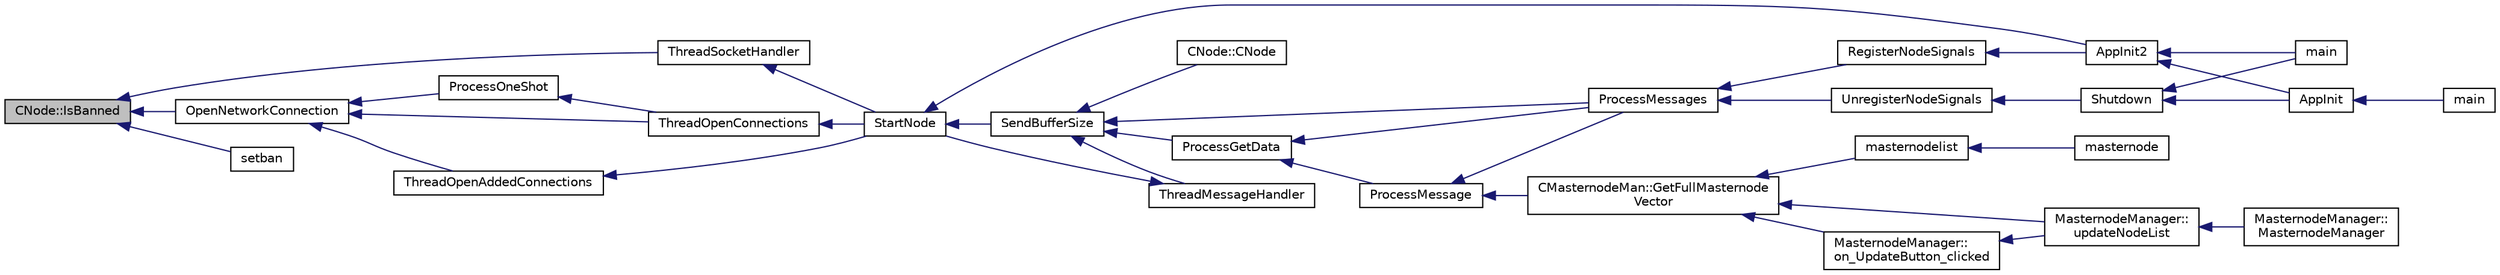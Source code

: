 digraph "CNode::IsBanned"
{
  edge [fontname="Helvetica",fontsize="10",labelfontname="Helvetica",labelfontsize="10"];
  node [fontname="Helvetica",fontsize="10",shape=record];
  rankdir="LR";
  Node625 [label="CNode::IsBanned",height=0.2,width=0.4,color="black", fillcolor="grey75", style="filled", fontcolor="black"];
  Node625 -> Node626 [dir="back",color="midnightblue",fontsize="10",style="solid",fontname="Helvetica"];
  Node626 [label="ThreadSocketHandler",height=0.2,width=0.4,color="black", fillcolor="white", style="filled",URL="$dd/d84/net_8cpp.html#aa1111c12121e039bbd8eedb556e4514a"];
  Node626 -> Node627 [dir="back",color="midnightblue",fontsize="10",style="solid",fontname="Helvetica"];
  Node627 [label="StartNode",height=0.2,width=0.4,color="black", fillcolor="white", style="filled",URL="$d7/d97/net_8h.html#a9396d8054e8f74959e9391871aaddde0"];
  Node627 -> Node628 [dir="back",color="midnightblue",fontsize="10",style="solid",fontname="Helvetica"];
  Node628 [label="AppInit2",height=0.2,width=0.4,color="black", fillcolor="white", style="filled",URL="$d8/dc0/init_8h.html#a1a4c1bfbf6ba1db77e988b89b9cadfd3",tooltip="Initialize ion. "];
  Node628 -> Node629 [dir="back",color="midnightblue",fontsize="10",style="solid",fontname="Helvetica"];
  Node629 [label="AppInit",height=0.2,width=0.4,color="black", fillcolor="white", style="filled",URL="$d4/d35/iond_8cpp.html#ac59316b767e6984e1285f0531275286b"];
  Node629 -> Node630 [dir="back",color="midnightblue",fontsize="10",style="solid",fontname="Helvetica"];
  Node630 [label="main",height=0.2,width=0.4,color="black", fillcolor="white", style="filled",URL="$d4/d35/iond_8cpp.html#a0ddf1224851353fc92bfbff6f499fa97"];
  Node628 -> Node631 [dir="back",color="midnightblue",fontsize="10",style="solid",fontname="Helvetica"];
  Node631 [label="main",height=0.2,width=0.4,color="black", fillcolor="white", style="filled",URL="$d5/d2d/ion_8cpp.html#a0ddf1224851353fc92bfbff6f499fa97"];
  Node627 -> Node632 [dir="back",color="midnightblue",fontsize="10",style="solid",fontname="Helvetica"];
  Node632 [label="SendBufferSize",height=0.2,width=0.4,color="black", fillcolor="white", style="filled",URL="$d7/d97/net_8h.html#a13f289d6233bd32b78a38793f76bdccb"];
  Node632 -> Node633 [dir="back",color="midnightblue",fontsize="10",style="solid",fontname="Helvetica"];
  Node633 [label="ProcessGetData",height=0.2,width=0.4,color="black", fillcolor="white", style="filled",URL="$df/d0a/main_8cpp.html#a3be415b83ecfe1f4215e0bd28c3b1eec"];
  Node633 -> Node634 [dir="back",color="midnightblue",fontsize="10",style="solid",fontname="Helvetica"];
  Node634 [label="ProcessMessage",height=0.2,width=0.4,color="black", fillcolor="white", style="filled",URL="$df/d0a/main_8cpp.html#a8ba92b1a4bce3c835e887a9073d17d8e"];
  Node634 -> Node635 [dir="back",color="midnightblue",fontsize="10",style="solid",fontname="Helvetica"];
  Node635 [label="ProcessMessages",height=0.2,width=0.4,color="black", fillcolor="white", style="filled",URL="$d4/dbf/main_8h.html#a196f9318f02448b85b28d612698934fd"];
  Node635 -> Node636 [dir="back",color="midnightblue",fontsize="10",style="solid",fontname="Helvetica"];
  Node636 [label="RegisterNodeSignals",height=0.2,width=0.4,color="black", fillcolor="white", style="filled",URL="$d4/dbf/main_8h.html#ab02615ff65f91d69f8d786ec900baa8a",tooltip="Register with a network node to receive its signals. "];
  Node636 -> Node628 [dir="back",color="midnightblue",fontsize="10",style="solid",fontname="Helvetica"];
  Node635 -> Node637 [dir="back",color="midnightblue",fontsize="10",style="solid",fontname="Helvetica"];
  Node637 [label="UnregisterNodeSignals",height=0.2,width=0.4,color="black", fillcolor="white", style="filled",URL="$d4/dbf/main_8h.html#a3ef0cc6e9d9d6435ee2a5569244d6ebd",tooltip="Unregister a network node. "];
  Node637 -> Node638 [dir="back",color="midnightblue",fontsize="10",style="solid",fontname="Helvetica"];
  Node638 [label="Shutdown",height=0.2,width=0.4,color="black", fillcolor="white", style="filled",URL="$d8/dc0/init_8h.html#ac5f038c2b480cf9ef5e19e3eba8dbaf9"];
  Node638 -> Node629 [dir="back",color="midnightblue",fontsize="10",style="solid",fontname="Helvetica"];
  Node638 -> Node631 [dir="back",color="midnightblue",fontsize="10",style="solid",fontname="Helvetica"];
  Node634 -> Node639 [dir="back",color="midnightblue",fontsize="10",style="solid",fontname="Helvetica"];
  Node639 [label="CMasternodeMan::GetFullMasternode\lVector",height=0.2,width=0.4,color="black", fillcolor="white", style="filled",URL="$dc/d6b/class_c_masternode_man.html#ab39e213a7601e1bef2eba1d5d63206f5"];
  Node639 -> Node640 [dir="back",color="midnightblue",fontsize="10",style="solid",fontname="Helvetica"];
  Node640 [label="MasternodeManager::\lupdateNodeList",height=0.2,width=0.4,color="black", fillcolor="white", style="filled",URL="$d9/d70/class_masternode_manager.html#a5485a8bd6ccf673027165cc1207dfae9"];
  Node640 -> Node641 [dir="back",color="midnightblue",fontsize="10",style="solid",fontname="Helvetica"];
  Node641 [label="MasternodeManager::\lMasternodeManager",height=0.2,width=0.4,color="black", fillcolor="white", style="filled",URL="$d9/d70/class_masternode_manager.html#ad18cb99065e056e6b791e2356de826bf"];
  Node639 -> Node642 [dir="back",color="midnightblue",fontsize="10",style="solid",fontname="Helvetica"];
  Node642 [label="MasternodeManager::\lon_UpdateButton_clicked",height=0.2,width=0.4,color="black", fillcolor="white", style="filled",URL="$d9/d70/class_masternode_manager.html#ae8d07b4d869e3eb09fe1be445eff0430"];
  Node642 -> Node640 [dir="back",color="midnightblue",fontsize="10",style="solid",fontname="Helvetica"];
  Node639 -> Node643 [dir="back",color="midnightblue",fontsize="10",style="solid",fontname="Helvetica"];
  Node643 [label="masternodelist",height=0.2,width=0.4,color="black", fillcolor="white", style="filled",URL="$d5/d6b/rpcstashedsend_8cpp.html#a3a7ed7e37f21eb2912afc6e776f7236c"];
  Node643 -> Node644 [dir="back",color="midnightblue",fontsize="10",style="solid",fontname="Helvetica"];
  Node644 [label="masternode",height=0.2,width=0.4,color="black", fillcolor="white", style="filled",URL="$d5/d6b/rpcstashedsend_8cpp.html#a30609e443aeb47c29ed0878d16b1b5e1"];
  Node633 -> Node635 [dir="back",color="midnightblue",fontsize="10",style="solid",fontname="Helvetica"];
  Node632 -> Node635 [dir="back",color="midnightblue",fontsize="10",style="solid",fontname="Helvetica"];
  Node632 -> Node645 [dir="back",color="midnightblue",fontsize="10",style="solid",fontname="Helvetica"];
  Node645 [label="ThreadMessageHandler",height=0.2,width=0.4,color="black", fillcolor="white", style="filled",URL="$dd/d84/net_8cpp.html#a379b0d3521bdd62ac296f219d70c4e30"];
  Node645 -> Node627 [dir="back",color="midnightblue",fontsize="10",style="solid",fontname="Helvetica"];
  Node632 -> Node646 [dir="back",color="midnightblue",fontsize="10",style="solid",fontname="Helvetica"];
  Node646 [label="CNode::CNode",height=0.2,width=0.4,color="black", fillcolor="white", style="filled",URL="$d1/d64/class_c_node.html#a51556705550511146245b9fb2fec09c1"];
  Node625 -> Node647 [dir="back",color="midnightblue",fontsize="10",style="solid",fontname="Helvetica"];
  Node647 [label="OpenNetworkConnection",height=0.2,width=0.4,color="black", fillcolor="white", style="filled",URL="$dd/d84/net_8cpp.html#aa19cb8e6cf23a990e585f2bbf9ece276"];
  Node647 -> Node648 [dir="back",color="midnightblue",fontsize="10",style="solid",fontname="Helvetica"];
  Node648 [label="ProcessOneShot",height=0.2,width=0.4,color="black", fillcolor="white", style="filled",URL="$dd/d84/net_8cpp.html#af2ec2d087be42005dc76eac64a531088"];
  Node648 -> Node649 [dir="back",color="midnightblue",fontsize="10",style="solid",fontname="Helvetica"];
  Node649 [label="ThreadOpenConnections",height=0.2,width=0.4,color="black", fillcolor="white", style="filled",URL="$dd/d84/net_8cpp.html#a3b4720330e61127963a43df26b80f804"];
  Node649 -> Node627 [dir="back",color="midnightblue",fontsize="10",style="solid",fontname="Helvetica"];
  Node647 -> Node649 [dir="back",color="midnightblue",fontsize="10",style="solid",fontname="Helvetica"];
  Node647 -> Node650 [dir="back",color="midnightblue",fontsize="10",style="solid",fontname="Helvetica"];
  Node650 [label="ThreadOpenAddedConnections",height=0.2,width=0.4,color="black", fillcolor="white", style="filled",URL="$dd/d84/net_8cpp.html#a2d1ca95557ae336582b886a251e7fe94"];
  Node650 -> Node627 [dir="back",color="midnightblue",fontsize="10",style="solid",fontname="Helvetica"];
  Node625 -> Node651 [dir="back",color="midnightblue",fontsize="10",style="solid",fontname="Helvetica"];
  Node651 [label="setban",height=0.2,width=0.4,color="black", fillcolor="white", style="filled",URL="$df/dab/rpcnet_8cpp.html#a4691c5765507f04c86e42e8df1e5c047"];
}
